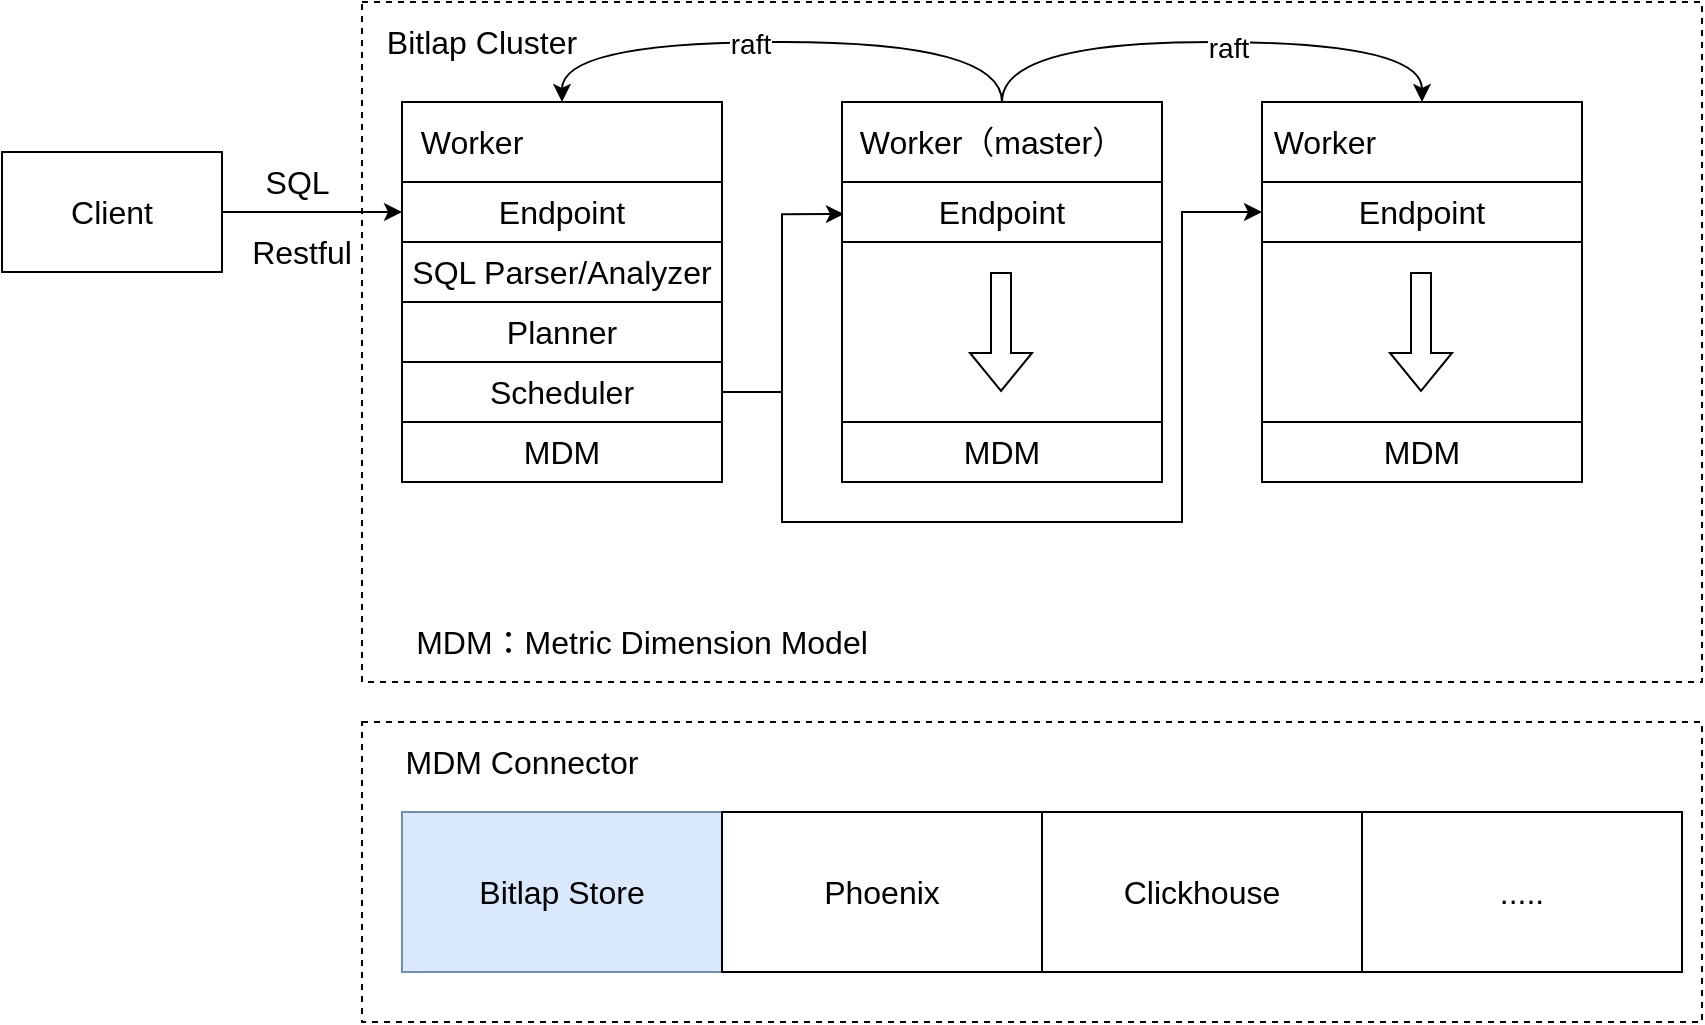 <mxfile version="14.9.3" type="github">
  <diagram id="Wp12eeBUBseXpYn_X6zJ" name="Page-1">
    <mxGraphModel dx="1298" dy="730" grid="1" gridSize="10" guides="1" tooltips="1" connect="1" arrows="1" fold="1" page="1" pageScale="1" pageWidth="827" pageHeight="1169" math="0" shadow="0">
      <root>
        <mxCell id="0" />
        <mxCell id="1" parent="0" />
        <mxCell id="VpzLnJdZaqwTN8k3UgJB-34" value="" style="rounded=0;whiteSpace=wrap;html=1;fontSize=16;align=center;dashed=1;" parent="1" vertex="1">
          <mxGeometry x="250" y="400" width="670" height="150" as="geometry" />
        </mxCell>
        <mxCell id="VpzLnJdZaqwTN8k3UgJB-26" value="" style="rounded=0;whiteSpace=wrap;html=1;fontSize=16;dashed=1;" parent="1" vertex="1">
          <mxGeometry x="250" y="40" width="670" height="340" as="geometry" />
        </mxCell>
        <mxCell id="VpzLnJdZaqwTN8k3UgJB-27" style="edgeStyle=orthogonalEdgeStyle;rounded=0;orthogonalLoop=1;jettySize=auto;html=1;entryX=0;entryY=0.5;entryDx=0;entryDy=0;fontSize=16;" parent="1" source="VpzLnJdZaqwTN8k3UgJB-1" target="VpzLnJdZaqwTN8k3UgJB-7" edge="1">
          <mxGeometry relative="1" as="geometry" />
        </mxCell>
        <mxCell id="VpzLnJdZaqwTN8k3UgJB-1" value="Client" style="rounded=0;whiteSpace=wrap;html=1;fontSize=16;" parent="1" vertex="1">
          <mxGeometry x="70" y="115" width="110" height="60" as="geometry" />
        </mxCell>
        <mxCell id="VpzLnJdZaqwTN8k3UgJB-3" value="" style="rounded=0;whiteSpace=wrap;html=1;fontSize=16;" parent="1" vertex="1">
          <mxGeometry x="270" y="90" width="160" height="190" as="geometry" />
        </mxCell>
        <mxCell id="VpzLnJdZaqwTN8k3UgJB-4" value="Worker" style="text;html=1;strokeColor=none;fillColor=none;align=center;verticalAlign=middle;whiteSpace=wrap;rounded=0;dashed=1;fontSize=16;" parent="1" vertex="1">
          <mxGeometry x="280" y="100" width="50" height="20" as="geometry" />
        </mxCell>
        <mxCell id="ogOgF29cSL2iQ94Ir3Of-1" style="edgeStyle=orthogonalEdgeStyle;rounded=0;orthogonalLoop=1;jettySize=auto;html=1;exitX=0.5;exitY=0;exitDx=0;exitDy=0;entryX=0.5;entryY=0;entryDx=0;entryDy=0;curved=1;" parent="1" source="VpzLnJdZaqwTN8k3UgJB-5" target="VpzLnJdZaqwTN8k3UgJB-3" edge="1">
          <mxGeometry relative="1" as="geometry">
            <Array as="points">
              <mxPoint x="570" y="60" />
              <mxPoint x="350" y="60" />
            </Array>
          </mxGeometry>
        </mxCell>
        <mxCell id="ogOgF29cSL2iQ94Ir3Of-3" value="raft" style="edgeLabel;html=1;align=center;verticalAlign=middle;resizable=0;points=[];fontSize=14;" parent="ogOgF29cSL2iQ94Ir3Of-1" vertex="1" connectable="0">
          <mxGeometry x="0.114" y="1" relative="1" as="geometry">
            <mxPoint as="offset" />
          </mxGeometry>
        </mxCell>
        <mxCell id="ogOgF29cSL2iQ94Ir3Of-2" style="edgeStyle=orthogonalEdgeStyle;curved=1;rounded=0;orthogonalLoop=1;jettySize=auto;html=1;exitX=0.5;exitY=0;exitDx=0;exitDy=0;entryX=0.5;entryY=0;entryDx=0;entryDy=0;" parent="1" source="VpzLnJdZaqwTN8k3UgJB-5" target="VpzLnJdZaqwTN8k3UgJB-16" edge="1">
          <mxGeometry relative="1" as="geometry">
            <Array as="points">
              <mxPoint x="570" y="60" />
              <mxPoint x="780" y="60" />
            </Array>
          </mxGeometry>
        </mxCell>
        <mxCell id="ogOgF29cSL2iQ94Ir3Of-4" value="raft" style="edgeLabel;html=1;align=center;verticalAlign=middle;resizable=0;points=[];fontSize=14;" parent="ogOgF29cSL2iQ94Ir3Of-2" vertex="1" connectable="0">
          <mxGeometry x="0.059" y="-3" relative="1" as="geometry">
            <mxPoint as="offset" />
          </mxGeometry>
        </mxCell>
        <mxCell id="VpzLnJdZaqwTN8k3UgJB-5" value="" style="rounded=0;whiteSpace=wrap;html=1;fontSize=16;" parent="1" vertex="1">
          <mxGeometry x="490" y="90" width="160" height="190" as="geometry" />
        </mxCell>
        <mxCell id="VpzLnJdZaqwTN8k3UgJB-6" value="Worker（master）" style="text;html=1;strokeColor=none;fillColor=none;align=center;verticalAlign=middle;whiteSpace=wrap;rounded=0;dashed=1;fontSize=16;" parent="1" vertex="1">
          <mxGeometry x="497" y="100" width="136" height="20" as="geometry" />
        </mxCell>
        <mxCell id="VpzLnJdZaqwTN8k3UgJB-7" value="Endpoint" style="rounded=0;whiteSpace=wrap;html=1;fontSize=16;" parent="1" vertex="1">
          <mxGeometry x="270" y="130" width="160" height="30" as="geometry" />
        </mxCell>
        <mxCell id="VpzLnJdZaqwTN8k3UgJB-8" value="SQL Parser/Analyzer" style="rounded=0;whiteSpace=wrap;html=1;fontSize=16;" parent="1" vertex="1">
          <mxGeometry x="270" y="160" width="160" height="30" as="geometry" />
        </mxCell>
        <mxCell id="VpzLnJdZaqwTN8k3UgJB-9" value="Planner" style="rounded=0;whiteSpace=wrap;html=1;fontSize=16;" parent="1" vertex="1">
          <mxGeometry x="270" y="190" width="160" height="30" as="geometry" />
        </mxCell>
        <mxCell id="VpzLnJdZaqwTN8k3UgJB-10" value="Scheduler" style="rounded=0;whiteSpace=wrap;html=1;fontSize=16;" parent="1" vertex="1">
          <mxGeometry x="270" y="220" width="160" height="30" as="geometry" />
        </mxCell>
        <mxCell id="VpzLnJdZaqwTN8k3UgJB-22" style="edgeStyle=orthogonalEdgeStyle;rounded=0;orthogonalLoop=1;jettySize=auto;html=1;exitX=1;exitY=0.5;exitDx=0;exitDy=0;entryX=0.006;entryY=0.295;entryDx=0;entryDy=0;entryPerimeter=0;fontSize=16;" parent="1" source="VpzLnJdZaqwTN8k3UgJB-10" target="VpzLnJdZaqwTN8k3UgJB-5" edge="1">
          <mxGeometry relative="1" as="geometry" />
        </mxCell>
        <mxCell id="VpzLnJdZaqwTN8k3UgJB-25" style="edgeStyle=orthogonalEdgeStyle;rounded=0;orthogonalLoop=1;jettySize=auto;html=1;exitX=1;exitY=0.5;exitDx=0;exitDy=0;entryX=0;entryY=0.5;entryDx=0;entryDy=0;fontSize=16;" parent="1" source="VpzLnJdZaqwTN8k3UgJB-10" target="VpzLnJdZaqwTN8k3UgJB-20" edge="1">
          <mxGeometry relative="1" as="geometry">
            <Array as="points">
              <mxPoint x="460" y="235" />
              <mxPoint x="460" y="300" />
              <mxPoint x="660" y="300" />
              <mxPoint x="660" y="145" />
            </Array>
          </mxGeometry>
        </mxCell>
        <mxCell id="VpzLnJdZaqwTN8k3UgJB-12" value="MDM" style="rounded=0;whiteSpace=wrap;html=1;fontSize=16;align=center;" parent="1" vertex="1">
          <mxGeometry x="270" y="250" width="160" height="30" as="geometry" />
        </mxCell>
        <mxCell id="VpzLnJdZaqwTN8k3UgJB-13" value="MDM" style="rounded=0;whiteSpace=wrap;html=1;fontSize=16;" parent="1" vertex="1">
          <mxGeometry x="490" y="250" width="160" height="30" as="geometry" />
        </mxCell>
        <mxCell id="VpzLnJdZaqwTN8k3UgJB-15" style="edgeStyle=orthogonalEdgeStyle;rounded=0;orthogonalLoop=1;jettySize=auto;html=1;fontSize=16;shape=flexArrow;" parent="1" edge="1">
          <mxGeometry relative="1" as="geometry">
            <mxPoint x="569.5" y="175" as="sourcePoint" />
            <mxPoint x="569.5" y="235" as="targetPoint" />
          </mxGeometry>
        </mxCell>
        <mxCell id="VpzLnJdZaqwTN8k3UgJB-14" value="Endpoint" style="rounded=0;whiteSpace=wrap;html=1;fontSize=16;" parent="1" vertex="1">
          <mxGeometry x="490" y="130" width="160" height="30" as="geometry" />
        </mxCell>
        <mxCell id="VpzLnJdZaqwTN8k3UgJB-16" value="" style="rounded=0;whiteSpace=wrap;html=1;fontSize=16;" parent="1" vertex="1">
          <mxGeometry x="700" y="90" width="160" height="190" as="geometry" />
        </mxCell>
        <mxCell id="VpzLnJdZaqwTN8k3UgJB-17" value="Worker" style="text;html=1;strokeColor=none;fillColor=none;align=center;verticalAlign=middle;whiteSpace=wrap;rounded=0;dashed=1;fontSize=16;" parent="1" vertex="1">
          <mxGeometry x="700" y="100" width="63" height="20" as="geometry" />
        </mxCell>
        <mxCell id="VpzLnJdZaqwTN8k3UgJB-18" value="MDM" style="rounded=0;whiteSpace=wrap;html=1;fontSize=16;" parent="1" vertex="1">
          <mxGeometry x="700" y="250" width="160" height="30" as="geometry" />
        </mxCell>
        <mxCell id="VpzLnJdZaqwTN8k3UgJB-19" style="edgeStyle=orthogonalEdgeStyle;rounded=0;orthogonalLoop=1;jettySize=auto;html=1;fontSize=16;shape=flexArrow;" parent="1" edge="1">
          <mxGeometry relative="1" as="geometry">
            <mxPoint x="779.5" y="175" as="sourcePoint" />
            <mxPoint x="779.5" y="235" as="targetPoint" />
          </mxGeometry>
        </mxCell>
        <mxCell id="VpzLnJdZaqwTN8k3UgJB-20" value="Endpoint" style="rounded=0;whiteSpace=wrap;html=1;fontSize=16;" parent="1" vertex="1">
          <mxGeometry x="700" y="130" width="160" height="30" as="geometry" />
        </mxCell>
        <mxCell id="VpzLnJdZaqwTN8k3UgJB-28" value="SQL&amp;nbsp;" style="text;html=1;strokeColor=none;fillColor=none;align=center;verticalAlign=middle;whiteSpace=wrap;rounded=0;dashed=1;fontSize=16;" parent="1" vertex="1">
          <mxGeometry x="190" y="120" width="60" height="20" as="geometry" />
        </mxCell>
        <mxCell id="VpzLnJdZaqwTN8k3UgJB-29" value="Restful" style="text;html=1;strokeColor=none;fillColor=none;align=center;verticalAlign=middle;whiteSpace=wrap;rounded=0;dashed=1;fontSize=16;" parent="1" vertex="1">
          <mxGeometry x="190" y="155" width="60" height="20" as="geometry" />
        </mxCell>
        <mxCell id="VpzLnJdZaqwTN8k3UgJB-30" value="Bitlap Cluster" style="text;html=1;strokeColor=none;fillColor=none;align=center;verticalAlign=middle;whiteSpace=wrap;rounded=0;dashed=1;fontSize=16;" parent="1" vertex="1">
          <mxGeometry x="250" y="50" width="120" height="20" as="geometry" />
        </mxCell>
        <mxCell id="VpzLnJdZaqwTN8k3UgJB-31" value="Bitlap Store" style="rounded=0;whiteSpace=wrap;html=1;fontSize=16;align=center;fillColor=#dae8fc;strokeColor=#6c8ebf;" parent="1" vertex="1">
          <mxGeometry x="270" y="445" width="160" height="80" as="geometry" />
        </mxCell>
        <mxCell id="VpzLnJdZaqwTN8k3UgJB-35" value="Phoenix" style="rounded=0;whiteSpace=wrap;html=1;fontSize=16;align=center;" parent="1" vertex="1">
          <mxGeometry x="430" y="445" width="160" height="80" as="geometry" />
        </mxCell>
        <mxCell id="VpzLnJdZaqwTN8k3UgJB-36" value="Clickhouse" style="rounded=0;whiteSpace=wrap;html=1;fontSize=16;align=center;" parent="1" vertex="1">
          <mxGeometry x="590" y="445" width="160" height="80" as="geometry" />
        </mxCell>
        <mxCell id="VpzLnJdZaqwTN8k3UgJB-37" value="....." style="rounded=0;whiteSpace=wrap;html=1;fontSize=16;align=center;" parent="1" vertex="1">
          <mxGeometry x="750" y="445" width="160" height="80" as="geometry" />
        </mxCell>
        <mxCell id="VpzLnJdZaqwTN8k3UgJB-38" value="MDM Connector" style="text;html=1;strokeColor=none;fillColor=none;align=center;verticalAlign=middle;whiteSpace=wrap;rounded=0;dashed=1;fontSize=16;" parent="1" vertex="1">
          <mxGeometry x="250" y="410" width="160" height="20" as="geometry" />
        </mxCell>
        <mxCell id="VpzLnJdZaqwTN8k3UgJB-39" value="MDM：Metric Dimension Model" style="text;html=1;strokeColor=none;fillColor=none;align=center;verticalAlign=middle;whiteSpace=wrap;rounded=0;dashed=1;fontSize=16;" parent="1" vertex="1">
          <mxGeometry x="260" y="350" width="260" height="20" as="geometry" />
        </mxCell>
      </root>
    </mxGraphModel>
  </diagram>
</mxfile>
